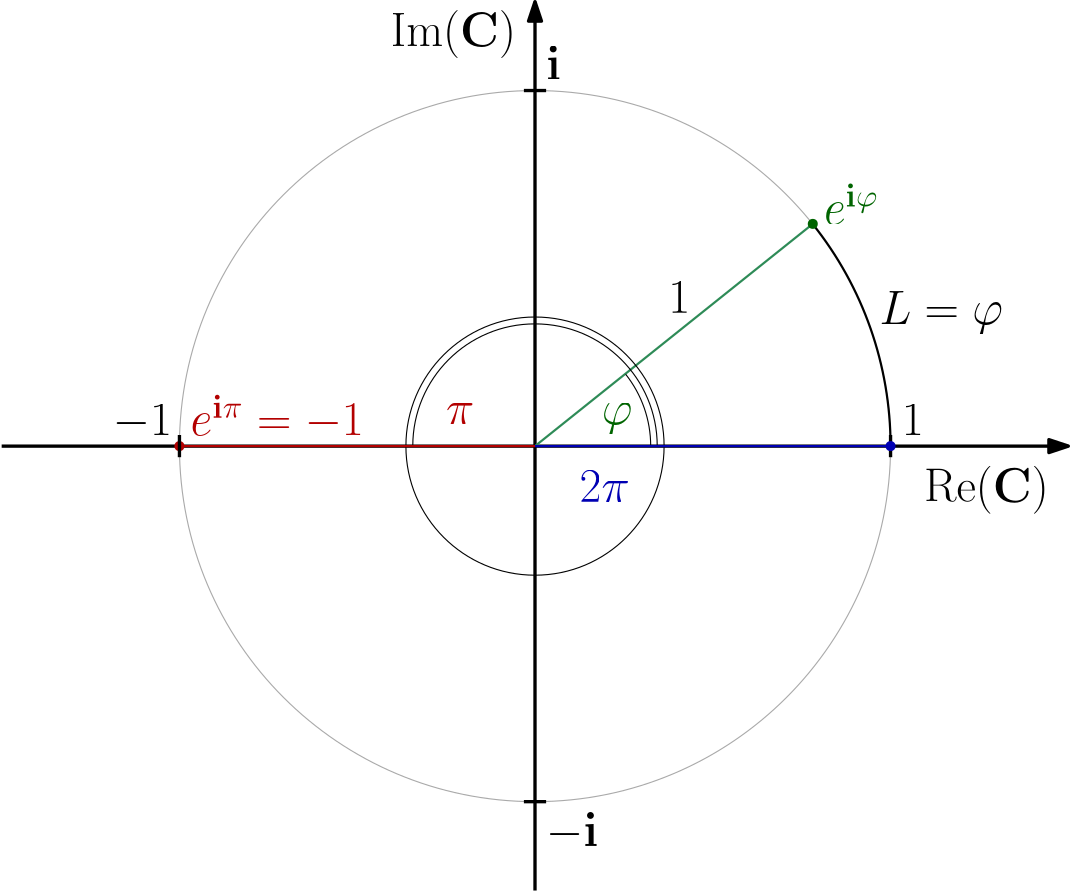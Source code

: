 <?xml version="1.0"?>
<!DOCTYPE ipe SYSTEM "ipe.dtd">
<ipe version="70212" creator="Ipe 7.2.13">
<info created="D:20200928170130" modified="D:20200929170454"/>
<ipestyle name="basic">
<symbol name="arrow/arc(spx)">
<path stroke="sym-stroke" fill="sym-stroke" pen="sym-pen">
0 0 m
-1 0.333 l
-1 -0.333 l
h
</path>
</symbol>
<symbol name="arrow/farc(spx)">
<path stroke="sym-stroke" fill="white" pen="sym-pen">
0 0 m
-1 0.333 l
-1 -0.333 l
h
</path>
</symbol>
<symbol name="arrow/ptarc(spx)">
<path stroke="sym-stroke" fill="sym-stroke" pen="sym-pen">
0 0 m
-1 0.333 l
-0.8 0 l
-1 -0.333 l
h
</path>
</symbol>
<symbol name="arrow/fptarc(spx)">
<path stroke="sym-stroke" fill="white" pen="sym-pen">
0 0 m
-1 0.333 l
-0.8 0 l
-1 -0.333 l
h
</path>
</symbol>
<symbol name="mark/circle(sx)" transformations="translations">
<path fill="sym-stroke">
0.6 0 0 0.6 0 0 e
0.4 0 0 0.4 0 0 e
</path>
</symbol>
<symbol name="mark/disk(sx)" transformations="translations">
<path fill="sym-stroke">
0.6 0 0 0.6 0 0 e
</path>
</symbol>
<symbol name="mark/fdisk(sfx)" transformations="translations">
<group>
<path fill="sym-fill">
0.5 0 0 0.5 0 0 e
</path>
<path fill="sym-stroke" fillrule="eofill">
0.6 0 0 0.6 0 0 e
0.4 0 0 0.4 0 0 e
</path>
</group>
</symbol>
<symbol name="mark/box(sx)" transformations="translations">
<path fill="sym-stroke" fillrule="eofill">
-0.6 -0.6 m
0.6 -0.6 l
0.6 0.6 l
-0.6 0.6 l
h
-0.4 -0.4 m
0.4 -0.4 l
0.4 0.4 l
-0.4 0.4 l
h
</path>
</symbol>
<symbol name="mark/square(sx)" transformations="translations">
<path fill="sym-stroke">
-0.6 -0.6 m
0.6 -0.6 l
0.6 0.6 l
-0.6 0.6 l
h
</path>
</symbol>
<symbol name="mark/fsquare(sfx)" transformations="translations">
<group>
<path fill="sym-fill">
-0.5 -0.5 m
0.5 -0.5 l
0.5 0.5 l
-0.5 0.5 l
h
</path>
<path fill="sym-stroke" fillrule="eofill">
-0.6 -0.6 m
0.6 -0.6 l
0.6 0.6 l
-0.6 0.6 l
h
-0.4 -0.4 m
0.4 -0.4 l
0.4 0.4 l
-0.4 0.4 l
h
</path>
</group>
</symbol>
<symbol name="mark/cross(sx)" transformations="translations">
<group>
<path fill="sym-stroke">
-0.43 -0.57 m
0.57 0.43 l
0.43 0.57 l
-0.57 -0.43 l
h
</path>
<path fill="sym-stroke">
-0.43 0.57 m
0.57 -0.43 l
0.43 -0.57 l
-0.57 0.43 l
h
</path>
</group>
</symbol>
<symbol name="arrow/fnormal(spx)">
<path stroke="sym-stroke" fill="white" pen="sym-pen">
0 0 m
-1 0.333 l
-1 -0.333 l
h
</path>
</symbol>
<symbol name="arrow/pointed(spx)">
<path stroke="sym-stroke" fill="sym-stroke" pen="sym-pen">
0 0 m
-1 0.333 l
-0.8 0 l
-1 -0.333 l
h
</path>
</symbol>
<symbol name="arrow/fpointed(spx)">
<path stroke="sym-stroke" fill="white" pen="sym-pen">
0 0 m
-1 0.333 l
-0.8 0 l
-1 -0.333 l
h
</path>
</symbol>
<symbol name="arrow/linear(spx)">
<path stroke="sym-stroke" pen="sym-pen">
-1 0.333 m
0 0 l
-1 -0.333 l
</path>
</symbol>
<symbol name="arrow/fdouble(spx)">
<path stroke="sym-stroke" fill="white" pen="sym-pen">
0 0 m
-1 0.333 l
-1 -0.333 l
h
-1 0 m
-2 0.333 l
-2 -0.333 l
h
</path>
</symbol>
<symbol name="arrow/double(spx)">
<path stroke="sym-stroke" fill="sym-stroke" pen="sym-pen">
0 0 m
-1 0.333 l
-1 -0.333 l
h
-1 0 m
-2 0.333 l
-2 -0.333 l
h
</path>
</symbol>
<pen name="heavier" value="0.8"/>
<pen name="fat" value="1.2"/>
<pen name="ultrafat" value="2"/>
<symbolsize name="large" value="5"/>
<symbolsize name="small" value="2"/>
<symbolsize name="tiny" value="1.1"/>
<arrowsize name="large" value="10"/>
<arrowsize name="small" value="5"/>
<arrowsize name="tiny" value="3"/>
<color name="red" value="1 0 0"/>
<color name="green" value="0 1 0"/>
<color name="blue" value="0 0 1"/>
<color name="yellow" value="1 1 0"/>
<color name="orange" value="1 0.647 0"/>
<color name="gold" value="1 0.843 0"/>
<color name="purple" value="0.627 0.125 0.941"/>
<color name="gray" value="0.745"/>
<color name="brown" value="0.647 0.165 0.165"/>
<color name="navy" value="0 0 0.502"/>
<color name="pink" value="1 0.753 0.796"/>
<color name="seagreen" value="0.18 0.545 0.341"/>
<color name="turquoise" value="0.251 0.878 0.816"/>
<color name="violet" value="0.933 0.51 0.933"/>
<color name="darkblue" value="0 0 0.545"/>
<color name="darkcyan" value="0 0.545 0.545"/>
<color name="darkgray" value="0.663"/>
<color name="darkgreen" value="0 0.392 0"/>
<color name="darkmagenta" value="0.545 0 0.545"/>
<color name="darkorange" value="1 0.549 0"/>
<color name="darkred" value="0.545 0 0"/>
<color name="lightblue" value="0.678 0.847 0.902"/>
<color name="lightcyan" value="0.878 1 1"/>
<color name="lightgray" value="0.827"/>
<color name="lightgreen" value="0.565 0.933 0.565"/>
<color name="lightyellow" value="1 1 0.878"/>
<dashstyle name="dashed" value="[4] 0"/>
<dashstyle name="dotted" value="[1 3] 0"/>
<dashstyle name="dash dotted" value="[4 2 1 2] 0"/>
<dashstyle name="dash dot dotted" value="[4 2 1 2 1 2] 0"/>
<textsize name="large" value="\large"/>
<textsize name="Large" value="\Large"/>
<textsize name="LARGE" value="\LARGE"/>
<textsize name="huge" value="\huge"/>
<textsize name="Huge" value="\Huge"/>
<textsize name="small" value="\small"/>
<textsize name="footnote" value="\footnotesize"/>
<textsize name="tiny" value="\tiny"/>
<textstyle name="center" begin="\begin{center}" end="\end{center}"/>
<textstyle name="itemize" begin="\begin{itemize}" end="\end{itemize}"/>
<textstyle name="item" begin="\begin{itemize}\item{}" end="\end{itemize}"/>
<gridsize name="4 pts" value="4"/>
<gridsize name="8 pts (~3 mm)" value="8"/>
<gridsize name="16 pts (~6 mm)" value="16"/>
<gridsize name="32 pts (~12 mm)" value="32"/>
<gridsize name="10 pts (~3.5 mm)" value="10"/>
<gridsize name="20 pts (~7 mm)" value="20"/>
<gridsize name="14 pts (~5 mm)" value="14"/>
<gridsize name="28 pts (~10 mm)" value="28"/>
<gridsize name="56 pts (~20 mm)" value="56"/>
<anglesize name="90 deg" value="90"/>
<anglesize name="60 deg" value="60"/>
<anglesize name="45 deg" value="45"/>
<anglesize name="30 deg" value="30"/>
<anglesize name="22.5 deg" value="22.5"/>
<opacity name="10%" value="0.1"/>
<opacity name="30%" value="0.3"/>
<opacity name="50%" value="0.5"/>
<opacity name="75%" value="0.75"/>
<tiling name="falling" angle="-60" step="4" width="1"/>
<tiling name="rising" angle="30" step="4" width="1"/>
</ipestyle>
<ipestyle name="basic">
<symbol name="arrow/arc(spx)">
<path stroke="sym-stroke" fill="sym-stroke" pen="sym-pen">
0 0 m
-1 0.333 l
-1 -0.333 l
h
</path>
</symbol>
<symbol name="arrow/farc(spx)">
<path stroke="sym-stroke" fill="white" pen="sym-pen">
0 0 m
-1 0.333 l
-1 -0.333 l
h
</path>
</symbol>
<symbol name="arrow/ptarc(spx)">
<path stroke="sym-stroke" fill="sym-stroke" pen="sym-pen">
0 0 m
-1 0.333 l
-0.8 0 l
-1 -0.333 l
h
</path>
</symbol>
<symbol name="arrow/fptarc(spx)">
<path stroke="sym-stroke" fill="white" pen="sym-pen">
0 0 m
-1 0.333 l
-0.8 0 l
-1 -0.333 l
h
</path>
</symbol>
<symbol name="mark/circle(sx)" transformations="translations">
<path fill="sym-stroke">
0.6 0 0 0.6 0 0 e
0.4 0 0 0.4 0 0 e
</path>
</symbol>
<symbol name="mark/disk(sx)" transformations="translations">
<path fill="sym-stroke">
0.6 0 0 0.6 0 0 e
</path>
</symbol>
<symbol name="mark/fdisk(sfx)" transformations="translations">
<group>
<path fill="sym-fill">
0.5 0 0 0.5 0 0 e
</path>
<path fill="sym-stroke" fillrule="eofill">
0.6 0 0 0.6 0 0 e
0.4 0 0 0.4 0 0 e
</path>
</group>
</symbol>
<symbol name="mark/box(sx)" transformations="translations">
<path fill="sym-stroke" fillrule="eofill">
-0.6 -0.6 m
0.6 -0.6 l
0.6 0.6 l
-0.6 0.6 l
h
-0.4 -0.4 m
0.4 -0.4 l
0.4 0.4 l
-0.4 0.4 l
h
</path>
</symbol>
<symbol name="mark/square(sx)" transformations="translations">
<path fill="sym-stroke">
-0.6 -0.6 m
0.6 -0.6 l
0.6 0.6 l
-0.6 0.6 l
h
</path>
</symbol>
<symbol name="mark/fsquare(sfx)" transformations="translations">
<group>
<path fill="sym-fill">
-0.5 -0.5 m
0.5 -0.5 l
0.5 0.5 l
-0.5 0.5 l
h
</path>
<path fill="sym-stroke" fillrule="eofill">
-0.6 -0.6 m
0.6 -0.6 l
0.6 0.6 l
-0.6 0.6 l
h
-0.4 -0.4 m
0.4 -0.4 l
0.4 0.4 l
-0.4 0.4 l
h
</path>
</group>
</symbol>
<symbol name="mark/cross(sx)" transformations="translations">
<group>
<path fill="sym-stroke">
-0.43 -0.57 m
0.57 0.43 l
0.43 0.57 l
-0.57 -0.43 l
h
</path>
<path fill="sym-stroke">
-0.43 0.57 m
0.57 -0.43 l
0.43 -0.57 l
-0.57 0.43 l
h
</path>
</group>
</symbol>
<symbol name="arrow/fnormal(spx)">
<path stroke="sym-stroke" fill="white" pen="sym-pen">
0 0 m
-1 0.333 l
-1 -0.333 l
h
</path>
</symbol>
<symbol name="arrow/pointed(spx)">
<path stroke="sym-stroke" fill="sym-stroke" pen="sym-pen">
0 0 m
-1 0.333 l
-0.8 0 l
-1 -0.333 l
h
</path>
</symbol>
<symbol name="arrow/fpointed(spx)">
<path stroke="sym-stroke" fill="white" pen="sym-pen">
0 0 m
-1 0.333 l
-0.8 0 l
-1 -0.333 l
h
</path>
</symbol>
<symbol name="arrow/linear(spx)">
<path stroke="sym-stroke" pen="sym-pen">
-1 0.333 m
0 0 l
-1 -0.333 l
</path>
</symbol>
<symbol name="arrow/fdouble(spx)">
<path stroke="sym-stroke" fill="white" pen="sym-pen">
0 0 m
-1 0.333 l
-1 -0.333 l
h
-1 0 m
-2 0.333 l
-2 -0.333 l
h
</path>
</symbol>
<symbol name="arrow/double(spx)">
<path stroke="sym-stroke" fill="sym-stroke" pen="sym-pen">
0 0 m
-1 0.333 l
-1 -0.333 l
h
-1 0 m
-2 0.333 l
-2 -0.333 l
h
</path>
</symbol>
<pen name="heavier" value="0.8"/>
<pen name="fat" value="1.2"/>
<pen name="ultrafat" value="2"/>
<symbolsize name="large" value="5"/>
<symbolsize name="small" value="2"/>
<symbolsize name="tiny" value="1.1"/>
<arrowsize name="large" value="10"/>
<arrowsize name="small" value="5"/>
<arrowsize name="tiny" value="3"/>
<color name="red" value="1 0 0"/>
<color name="green" value="0 1 0"/>
<color name="blue" value="0 0 1"/>
<color name="yellow" value="1 1 0"/>
<color name="orange" value="1 0.647 0"/>
<color name="gold" value="1 0.843 0"/>
<color name="purple" value="0.627 0.125 0.941"/>
<color name="gray" value="0.745"/>
<color name="brown" value="0.647 0.165 0.165"/>
<color name="navy" value="0 0 0.502"/>
<color name="pink" value="1 0.753 0.796"/>
<color name="seagreen" value="0.18 0.545 0.341"/>
<color name="turquoise" value="0.251 0.878 0.816"/>
<color name="violet" value="0.933 0.51 0.933"/>
<color name="darkblue" value="0 0 0.545"/>
<color name="darkcyan" value="0 0.545 0.545"/>
<color name="darkgray" value="0.663"/>
<color name="darkgreen" value="0 0.392 0"/>
<color name="darkmagenta" value="0.545 0 0.545"/>
<color name="darkorange" value="1 0.549 0"/>
<color name="darkred" value="0.545 0 0"/>
<color name="lightblue" value="0.678 0.847 0.902"/>
<color name="lightcyan" value="0.878 1 1"/>
<color name="lightgray" value="0.827"/>
<color name="lightgreen" value="0.565 0.933 0.565"/>
<color name="lightyellow" value="1 1 0.878"/>
<color name="curr" value="0.7 0 0"/>
<color name="volt" value="0 0 0.7"/>
<dashstyle name="dashed" value="[4] 0"/>
<dashstyle name="dotted" value="[1 3] 0"/>
<dashstyle name="dash dotted" value="[4 2 1 2] 0"/>
<dashstyle name="dash dot dotted" value="[4 2 1 2 1 2] 0"/>
<textsize name="large" value="\large"/>
<textsize name="Large" value="\Large"/>
<textsize name="LARGE" value="\LARGE"/>
<textsize name="huge" value="\huge"/>
<textsize name="Huge" value="\Huge"/>
<textsize name="small" value="\small"/>
<textsize name="footnote" value="\footnotesize"/>
<textsize name="tiny" value="\tiny"/>
<textstyle name="center" begin="\begin{center}" end="\end{center}"/>
<textstyle name="itemize" begin="\begin{itemize}" end="\end{itemize}"/>
<textstyle name="item" begin="\begin{itemize}\item{}" end="\end{itemize}"/>
<gridsize name="4 pts" value="4"/>
<gridsize name="8 pts (~3 mm)" value="8"/>
<gridsize name="16 pts (~6 mm)" value="16"/>
<gridsize name="32 pts (~12 mm)" value="32"/>
<gridsize name="10 pts (~3.5 mm)" value="10"/>
<gridsize name="20 pts (~7 mm)" value="20"/>
<gridsize name="14 pts (~5 mm)" value="14"/>
<gridsize name="28 pts (~10 mm)" value="28"/>
<gridsize name="56 pts (~20 mm)" value="56"/>
<anglesize name="90 deg" value="90"/>
<anglesize name="60 deg" value="60"/>
<anglesize name="45 deg" value="45"/>
<anglesize name="30 deg" value="30"/>
<anglesize name="22.5 deg" value="22.5"/>
<opacity name="10%" value="0.1"/>
<opacity name="30%" value="0.3"/>
<opacity name="50%" value="0.5"/>
<opacity name="75%" value="0.75"/>
<tiling name="falling" angle="-60" step="4" width="1"/>
<tiling name="rising" angle="30" step="4" width="1"/>
</ipestyle>
<page>
<layer name="alpha"/>
<layer name="beta"/>
<layer name="epsilon"/>
<layer name="zeta"/>
<layer name="eta"/>
<layer name="gamma"/>
<layer name="theta"/>
<layer name="delta"/>
<view layers="alpha delta" active="delta"/>
<path layer="gamma" stroke="black" pen="heavier">
340 576 m
84 0 0 -84 256 576 324.354 527.176 a
</path>
<path stroke="darkgreen" pen="heavier" arrow="normal/normal">
256 576 m
368 496 l
</path>
<text matrix="1 0 0 1 16 -56" transformations="translations" pos="304 608" stroke="black" type="label" width="11.042" height="7.41" depth="3.35" valign="baseline" size="LARGE" style="math">\varphi  </text>
<path layer="epsilon" stroke="curr">
115.378 0 0 115.378 256 576 e
</path>
<text matrix="1 0 0 1 -88 24" transformations="translations" pos="416 648" stroke="curr" type="label" width="7.213" height="11.812" depth="0" valign="baseline" size="LARGE" style="math">\mathbf{I}</text>
<path matrix="0.798885 0.25882 -0.215915 0.665024 175.852 126.688" stroke="curr" pen="heavier" arrow="normal/normal">
256 576 m
368 672 l
</path>
<path layer="zeta" stroke="volt">
155.332 0 0 155.332 256 576 e
</path>
<path stroke="volt" pen="heavier" arrow="normal/normal">
256 576 m
404 624 l
</path>
<text matrix="1 0 0 1 -32 8" transformations="translations" pos="440 616" stroke="volt" type="label" width="14.884" height="11.812" depth="0" valign="baseline" size="LARGE" style="math">\mathbf{U}</text>
<path matrix="0.951223 0.308505 -0.308505 0.951223 190.186 -50.8815" stroke="black" pen="heavier">
340 576 m
84 0 0 84 256 576 324.354 624.824 a
</path>
<text matrix="1 0 0 1 4 8" transformations="translations" pos="304 608" stroke="black" type="label" width="11.042" height="7.41" depth="3.35" valign="baseline" size="LARGE" style="math">\varphi </text>
<path stroke="white" pen="heavier">
408 544 m
155.332 0 0 155.332 256 576 411.332 576 a
</path>
<path stroke="white" pen="heavier">
256.014 731.305 m
155.305 0 0 155.305 256 576 183.432 713.308 a
</path>
<path layer="alpha" matrix="1 0 0 1.53846 128 -347.077" stroke="black" pen="fat" arrow="normal/normal">
128 496 m
128 704 l
</path>
<path matrix="1.41176 0 0 1 -94.1176 64" stroke="black" pen="fat" arrow="normal/normal">
112 512 m
384 512 l
</path>
<text layer="eta" matrix="1 0 0 1 -264 -16" transformations="translations" pos="440 616" stroke="volt" type="label" width="14.884" height="11.812" depth="0" valign="baseline" size="LARGE" style="math">\mathbf{U}</text>
<text matrix="1 0 0 1 -194.293 -48.043" transformations="translations" pos="416 648" stroke="curr" type="label" width="7.213" height="11.812" depth="0" valign="baseline" size="LARGE" style="math">\mathbf{I}</text>
<text matrix="1.06006 0 0 0.987302 -232.983 133.994" transformations="translations" pos="416 472" stroke="darkgreen" type="label" width="11.836" height="11.812" depth="0" valign="baseline" size="LARGE" style="math">\mathbf{Z}</text>
<text matrix="1 0 0 1 0.38 2.17607" transformations="translations" pos="192 600" stroke="black" type="label" width="12.392" height="6.121" depth="0" valign="baseline" size="LARGE" style="math">=</text>
<text layer="gamma" matrix="1.06006 0 0 0.987302 -84.9829 13.9936" transformations="translations" pos="416 472" stroke="darkgreen" type="label" width="11.836" height="11.812" depth="0" valign="baseline" size="LARGE" style="math">\mathbf{Z} </text>
<path layer="theta" stroke="black" pen="heavier">
340 576 m
84 0 0 -84 256 576 324.354 527.176 a
</path>
<path stroke="darkgreen" pen="heavier" arrow="normal/normal">
256 576 m
368 496 l
</path>
<text matrix="1 0 0 1 16 -56" transformations="translations" pos="304 608" stroke="black" type="label" width="11.042" height="7.41" depth="3.35" valign="baseline" size="LARGE" style="math">\varphi  </text>
<path stroke="curr">
115.378 0 0 115.378 256 576 e
</path>
<text matrix="0.945989 0.324198 -0.324198 0.945989 109.537 -57.7101" transformations="translations" pos="416 648" stroke="curr" type="label" width="7.213" height="11.812" depth="0" valign="baseline" size="LARGE" style="math">\mathbf{I}</text>
<path matrix="0.671828 0.503838 -0.419853 0.559106 325.847 124.972" stroke="curr" pen="heavier" arrow="normal/normal">
256 576 m
368 672 l
</path>
<path matrix="0.945989 0.324198 -0.324198 0.945989 200.565 -51.8845" stroke="curr" arrow="normal/normal">
313.224 668.498 m
108.077 0 0 108.077 256.68 576.393 286.629 680.238 a
</path>
<path stroke="volt">
155.332 0 0 155.332 256 576 e
</path>
<path matrix="0.945989 0.324198 -0.324198 0.945989 200.565 -51.8845" stroke="volt" pen="heavier" arrow="normal/normal">
256 576 m
404 624 l
</path>
<path matrix="0.945989 0.324198 -0.324198 0.945989 200.565 -51.8845" stroke="volt" arrow="normal/normal">
396 628 m
149.345 0 0 149.345 256 576 381.494 656.964 a
</path>
<text matrix="0.945989 0.324198 -0.324198 0.945989 167.699 -54.6909" transformations="translations" pos="440 616" stroke="volt" type="label" width="14.884" height="11.812" depth="0" valign="baseline" size="LARGE" style="math">\mathbf{U}</text>
<path matrix="0.79983 0.600227 -0.600227 0.79983 396.974 -38.36" stroke="black" pen="heavier">
340 576 m
84 0 0 84 256 576 324.354 624.824 a
</path>
<text matrix="0.945989 0.324198 -0.324198 0.945989 201.755 -43.0198" transformations="translations" pos="304 608" stroke="black" type="label" width="11.042" height="7.41" depth="3.35" valign="baseline" size="LARGE" style="math">\varphi </text>
<path stroke="white" pen="heavier">
408 544 m
155.332 0 0 155.332 256 576 411.332 576 a
</path>
<path stroke="white" pen="heavier">
256.014 731.305 m
155.305 0 0 155.305 256 576 183.432 713.308 a
</path>
<path matrix="1 0 0 1.53846 128 -347.077" stroke="black" pen="fat" arrow="normal/normal">
128 496 m
128 704 l
</path>
<path matrix="1.41176 0 0 1 -94.1176 64" stroke="black" pen="fat" arrow="normal/normal">
112 512 m
384 512 l
</path>
<text matrix="1 0 0 1 136 -100" transformations="translations" pos="240 656" stroke="black" type="label" width="79.939" height="12.896" depth="4.29" valign="baseline" size="LARGE" style="math">\mathrm{Re}(\mathbf{Z}, \mathbf{U}, \mathbf{I}) </text>
<text matrix="1 0 0 1 -36 -44" transformations="translations" pos="208 764" stroke="black" type="label" width="80.161" height="12.896" depth="4.29" valign="baseline" size="LARGE" style="math">\mathrm{Im}(\mathbf{Z}, \mathbf{U}, \mathbf{I}) </text>
<text matrix="1 0 0 1 -264 -16" transformations="translations" pos="440 616" stroke="volt" type="label" width="14.884" height="11.812" depth="0" valign="baseline" size="LARGE" style="math">\mathbf{U}</text>
<text matrix="1 0 0 1 -194.293 -48.043" transformations="translations" pos="416 648" stroke="curr" type="label" width="7.213" height="11.812" depth="0" valign="baseline" size="LARGE" style="math">\mathbf{I}</text>
<text matrix="1.06006 0 0 0.987302 -232.983 133.994" transformations="translations" pos="416 472" stroke="darkgreen" type="label" width="11.836" height="11.812" depth="0" valign="baseline" size="LARGE" style="math">\mathbf{Z}</text>
<text matrix="1 0 0 1 0.38 2.17607" transformations="translations" pos="192 600" stroke="black" type="label" width="12.392" height="6.121" depth="0" valign="baseline" size="LARGE" style="math">=</text>
<text matrix="1.06006 0 0 0.987302 -84.9829 13.9936" transformations="translations" pos="416 472" stroke="darkgreen" type="label" width="11.836" height="11.812" depth="0" valign="baseline" size="LARGE" style="math">\mathbf{Z} </text>
<text matrix="0.945989 0.324198 -0.324198 0.945989 201.965 -43.7971" transformations="translations" pos="288 656" stroke="black" type="label" width="11.114" height="7.412" depth="0" valign="baseline" size="LARGE" style="math">\omega</text>
<text matrix="0.945989 0.324198 -0.324198 0.945989 291.232 -44.0396" transformations="translations" pos="288 656" stroke="black" type="label" width="11.114" height="7.412" depth="0" valign="baseline" size="LARGE" style="math">\omega </text>
<path stroke="black" pen="heavier">
335.924 601.923 m
84.0232 0 0 84.0232 256 576 323.181 626.464 a
</path>
<path stroke="lightblue" arrow="normal/normal">
256 576 m
404 624 l
</path>
<text matrix="1 0 0 1 4 -5.99122" transformations="translations" pos="304 608" stroke="black" type="label" width="17.201" height="10.589" depth="0" valign="baseline" size="LARGE" style="math">\omega t</text>
<path layer="delta" stroke="darkgray">
128 0 0 128 256 576 e
</path>
<path stroke="black" pen="fat">
384 572 m
384 580 l
</path>
<path stroke="black" pen="fat">
252 704 m
260 704 l
</path>
<text matrix="1 0 0 1 120 -128" transformations="translations" pos="268 708" stroke="black" type="label" width="7.895" height="11.097" depth="0" valign="baseline" size="LARGE" style="math">1</text>
<text transformations="translations" pos="260 708" stroke="black" type="label" width="5.38" height="11.955" depth="0" valign="baseline" size="LARGE" style="math">\mathbf{i}</text>
<path stroke="black" pen="heavier">
384 576 m
128 0 0 128 256 576 355.951 655.961 a
</path>
<path stroke="seagreen" pen="heavier">
256 576 m
356 656 l
</path>
<text matrix="1 0 0 1 92 40" transformations="translations" pos="288 580" stroke="black" type="label" width="44.468" height="11.761" depth="3.35" valign="baseline" size="LARGE" style="math">L = \varphi
</text>
<text transformations="translations" pos="280 584" stroke="darkgreen" type="label" width="11.042" height="7.41" depth="3.35" valign="baseline" size="LARGE" style="math">\varphi</text>
<text matrix="1 0 0 1 0 -4" transformations="translations" pos="360 660" stroke="darkgreen" type="label" width="19.715" height="14.55" depth="0" valign="baseline" size="LARGE" style="math">e^{\mathbf{i}\varphi}</text>
<text matrix="1 0 0 1 12 -12" transformations="translations" pos="292 636" stroke="black" type="label" width="7.895" height="11.097" depth="0" valign="baseline" size="LARGE" style="math">1</text>
<path stroke="black">
297.648 576.013 m
41.6478 0 0 41.6478 256 576 288.639 601.87 a
</path>
<path stroke="black">
300 576 m
44 0 0 44 256 576 212 576 a
</path>
<path stroke="black">
46.4728 0 0 46.4728 256 576 e
</path>
<use name="mark/disk(sx)" pos="356 656" size="normal" stroke="darkgreen"/>
<text matrix="1 0 0 1 0 -12" transformations="translations" pos="224 596" stroke="curr" type="label" width="10.18" height="7.412" depth="0" valign="baseline" size="LARGE" style="math">\pi</text>
<text matrix="1 0 0 1 48 -40" transformations="translations" pos="224 596" stroke="volt" type="label" width="18.075" height="11.097" depth="0" valign="baseline" size="LARGE" style="math">2\pi</text>
<path stroke="curr" pen="heavier">
256 576 m
128 576 l
</path>
<use name="mark/disk(sx)" pos="128 576" size="normal" stroke="curr"/>
<path stroke="volt" pen="heavier">
256 576 m
384 576 l
</path>
<use name="mark/disk(sx)" pos="384 576" size="normal" stroke="volt"/>
<text matrix="1 0 0 1 -4 -12" transformations="translations" pos="136 592" stroke="curr" type="label" width="62.357" height="14.554" depth="1.43" valign="baseline" size="LARGE" style="math">e^{\mathbf{i}\pi} = -1</text>
<text layer="beta" matrix="1 0 0 1 136 -100" transformations="translations" pos="240 656" stroke="black" type="label" width="79.939" height="12.896" depth="4.29" valign="baseline" size="LARGE" style="math">\mathrm{Re}(\mathbf{Z}, \mathbf{U}, \mathbf{I})</text>
<text matrix="1 0 0 1 -36 -44" transformations="translations" pos="208 764" stroke="black" type="label" width="80.161" height="12.896" depth="4.29" valign="baseline" size="LARGE" style="math">\mathrm{Im}(\mathbf{Z}, \mathbf{U}, \mathbf{I}) </text>
<text layer="delta" matrix="1 0 0 1 -4 -44" transformations="translations" pos="208 764" stroke="black" type="label" width="45.112" height="12.896" depth="4.29" valign="baseline" size="LARGE" style="math">\mathrm{Im}(\mathbf{C}) </text>
<text matrix="1 0 0 1 156 -100" transformations="translations" pos="240 656" stroke="black" type="label" width="44.891" height="12.896" depth="4.29" valign="baseline" size="LARGE" style="math">\mathrm{Re}(\mathbf{C})</text>
<path matrix="1 0 0 1 0 -256" stroke="black" pen="fat">
252 704 m
260 704 l
</path>
<text matrix="1 0 0 1 0 -276" transformations="translations" pos="260 708" stroke="black" type="label" width="18.77" height="11.96" depth="1.43" valign="baseline" size="LARGE" style="math">-\mathbf{i}</text>
<path matrix="1 0 0 1 -256 0" stroke="black" pen="fat">
384 572 m
384 580 l
</path>
<text matrix="1 0 0 1 -164 -128" transformations="translations" pos="268 708" stroke="black" type="label" width="21.285" height="11.102" depth="1.43" valign="baseline" size="LARGE" style="math">-1</text>
</page>
</ipe>
